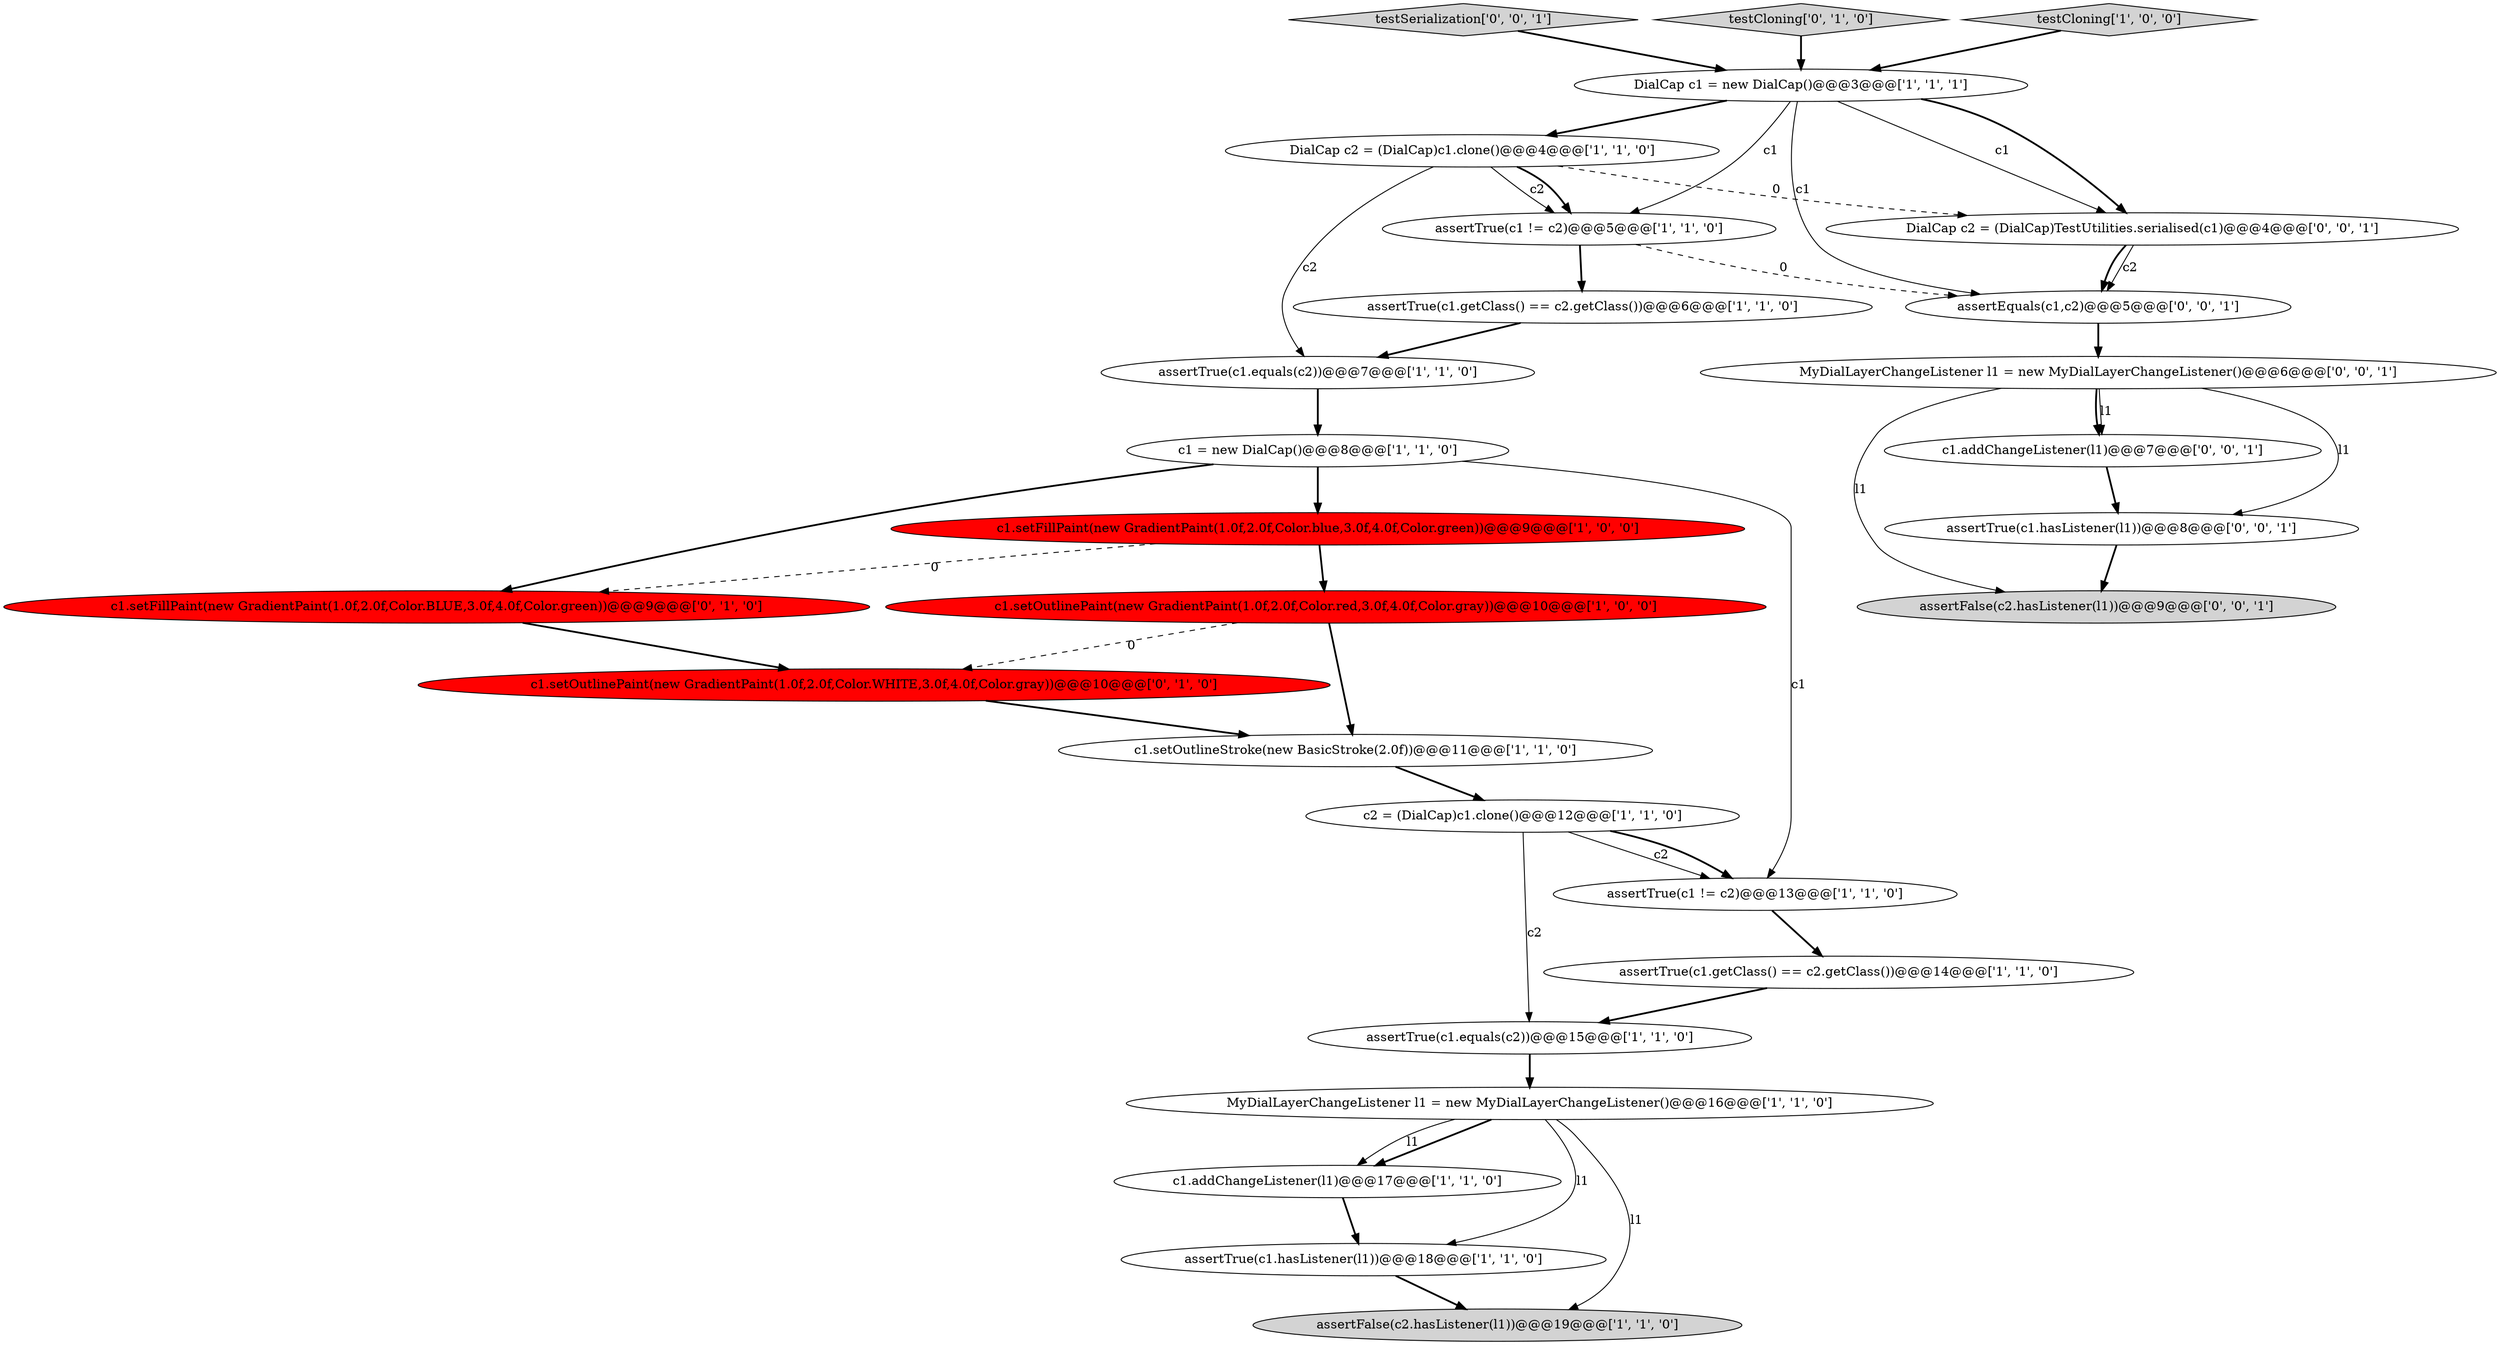 digraph {
21 [style = filled, label = "assertEquals(c1,c2)@@@5@@@['0', '0', '1']", fillcolor = white, shape = ellipse image = "AAA0AAABBB3BBB"];
12 [style = filled, label = "assertTrue(c1 != c2)@@@5@@@['1', '1', '0']", fillcolor = white, shape = ellipse image = "AAA0AAABBB1BBB"];
20 [style = filled, label = "c1.setFillPaint(new GradientPaint(1.0f,2.0f,Color.BLUE,3.0f,4.0f,Color.green))@@@9@@@['0', '1', '0']", fillcolor = red, shape = ellipse image = "AAA1AAABBB2BBB"];
2 [style = filled, label = "c2 = (DialCap)c1.clone()@@@12@@@['1', '1', '0']", fillcolor = white, shape = ellipse image = "AAA0AAABBB1BBB"];
13 [style = filled, label = "c1.setOutlinePaint(new GradientPaint(1.0f,2.0f,Color.red,3.0f,4.0f,Color.gray))@@@10@@@['1', '0', '0']", fillcolor = red, shape = ellipse image = "AAA1AAABBB1BBB"];
26 [style = filled, label = "MyDialLayerChangeListener l1 = new MyDialLayerChangeListener()@@@6@@@['0', '0', '1']", fillcolor = white, shape = ellipse image = "AAA0AAABBB3BBB"];
3 [style = filled, label = "assertTrue(c1 != c2)@@@13@@@['1', '1', '0']", fillcolor = white, shape = ellipse image = "AAA0AAABBB1BBB"];
10 [style = filled, label = "c1 = new DialCap()@@@8@@@['1', '1', '0']", fillcolor = white, shape = ellipse image = "AAA0AAABBB1BBB"];
27 [style = filled, label = "assertTrue(c1.hasListener(l1))@@@8@@@['0', '0', '1']", fillcolor = white, shape = ellipse image = "AAA0AAABBB3BBB"];
17 [style = filled, label = "c1.setOutlineStroke(new BasicStroke(2.0f))@@@11@@@['1', '1', '0']", fillcolor = white, shape = ellipse image = "AAA0AAABBB1BBB"];
22 [style = filled, label = "testSerialization['0', '0', '1']", fillcolor = lightgray, shape = diamond image = "AAA0AAABBB3BBB"];
19 [style = filled, label = "testCloning['0', '1', '0']", fillcolor = lightgray, shape = diamond image = "AAA0AAABBB2BBB"];
7 [style = filled, label = "assertTrue(c1.hasListener(l1))@@@18@@@['1', '1', '0']", fillcolor = white, shape = ellipse image = "AAA0AAABBB1BBB"];
24 [style = filled, label = "assertFalse(c2.hasListener(l1))@@@9@@@['0', '0', '1']", fillcolor = lightgray, shape = ellipse image = "AAA0AAABBB3BBB"];
25 [style = filled, label = "DialCap c2 = (DialCap)TestUtilities.serialised(c1)@@@4@@@['0', '0', '1']", fillcolor = white, shape = ellipse image = "AAA0AAABBB3BBB"];
23 [style = filled, label = "c1.addChangeListener(l1)@@@7@@@['0', '0', '1']", fillcolor = white, shape = ellipse image = "AAA0AAABBB3BBB"];
9 [style = filled, label = "DialCap c1 = new DialCap()@@@3@@@['1', '1', '1']", fillcolor = white, shape = ellipse image = "AAA0AAABBB1BBB"];
8 [style = filled, label = "assertFalse(c2.hasListener(l1))@@@19@@@['1', '1', '0']", fillcolor = lightgray, shape = ellipse image = "AAA0AAABBB1BBB"];
11 [style = filled, label = "assertTrue(c1.equals(c2))@@@15@@@['1', '1', '0']", fillcolor = white, shape = ellipse image = "AAA0AAABBB1BBB"];
5 [style = filled, label = "MyDialLayerChangeListener l1 = new MyDialLayerChangeListener()@@@16@@@['1', '1', '0']", fillcolor = white, shape = ellipse image = "AAA0AAABBB1BBB"];
18 [style = filled, label = "c1.setOutlinePaint(new GradientPaint(1.0f,2.0f,Color.WHITE,3.0f,4.0f,Color.gray))@@@10@@@['0', '1', '0']", fillcolor = red, shape = ellipse image = "AAA1AAABBB2BBB"];
4 [style = filled, label = "DialCap c2 = (DialCap)c1.clone()@@@4@@@['1', '1', '0']", fillcolor = white, shape = ellipse image = "AAA0AAABBB1BBB"];
16 [style = filled, label = "assertTrue(c1.getClass() == c2.getClass())@@@6@@@['1', '1', '0']", fillcolor = white, shape = ellipse image = "AAA0AAABBB1BBB"];
6 [style = filled, label = "assertTrue(c1.getClass() == c2.getClass())@@@14@@@['1', '1', '0']", fillcolor = white, shape = ellipse image = "AAA0AAABBB1BBB"];
14 [style = filled, label = "testCloning['1', '0', '0']", fillcolor = lightgray, shape = diamond image = "AAA0AAABBB1BBB"];
0 [style = filled, label = "c1.addChangeListener(l1)@@@17@@@['1', '1', '0']", fillcolor = white, shape = ellipse image = "AAA0AAABBB1BBB"];
1 [style = filled, label = "assertTrue(c1.equals(c2))@@@7@@@['1', '1', '0']", fillcolor = white, shape = ellipse image = "AAA0AAABBB1BBB"];
15 [style = filled, label = "c1.setFillPaint(new GradientPaint(1.0f,2.0f,Color.blue,3.0f,4.0f,Color.green))@@@9@@@['1', '0', '0']", fillcolor = red, shape = ellipse image = "AAA1AAABBB1BBB"];
9->21 [style = solid, label="c1"];
2->3 [style = solid, label="c2"];
15->20 [style = dashed, label="0"];
15->13 [style = bold, label=""];
10->20 [style = bold, label=""];
5->7 [style = solid, label="l1"];
10->15 [style = bold, label=""];
25->21 [style = solid, label="c2"];
23->27 [style = bold, label=""];
9->4 [style = bold, label=""];
2->3 [style = bold, label=""];
22->9 [style = bold, label=""];
26->23 [style = solid, label="l1"];
5->8 [style = solid, label="l1"];
18->17 [style = bold, label=""];
3->6 [style = bold, label=""];
4->12 [style = solid, label="c2"];
12->16 [style = bold, label=""];
2->11 [style = solid, label="c2"];
7->8 [style = bold, label=""];
12->21 [style = dashed, label="0"];
0->7 [style = bold, label=""];
20->18 [style = bold, label=""];
4->25 [style = dashed, label="0"];
10->3 [style = solid, label="c1"];
13->17 [style = bold, label=""];
11->5 [style = bold, label=""];
21->26 [style = bold, label=""];
9->12 [style = solid, label="c1"];
4->1 [style = solid, label="c2"];
17->2 [style = bold, label=""];
5->0 [style = bold, label=""];
16->1 [style = bold, label=""];
19->9 [style = bold, label=""];
26->24 [style = solid, label="l1"];
6->11 [style = bold, label=""];
9->25 [style = bold, label=""];
26->23 [style = bold, label=""];
26->27 [style = solid, label="l1"];
9->25 [style = solid, label="c1"];
4->12 [style = bold, label=""];
14->9 [style = bold, label=""];
27->24 [style = bold, label=""];
5->0 [style = solid, label="l1"];
13->18 [style = dashed, label="0"];
1->10 [style = bold, label=""];
25->21 [style = bold, label=""];
}
